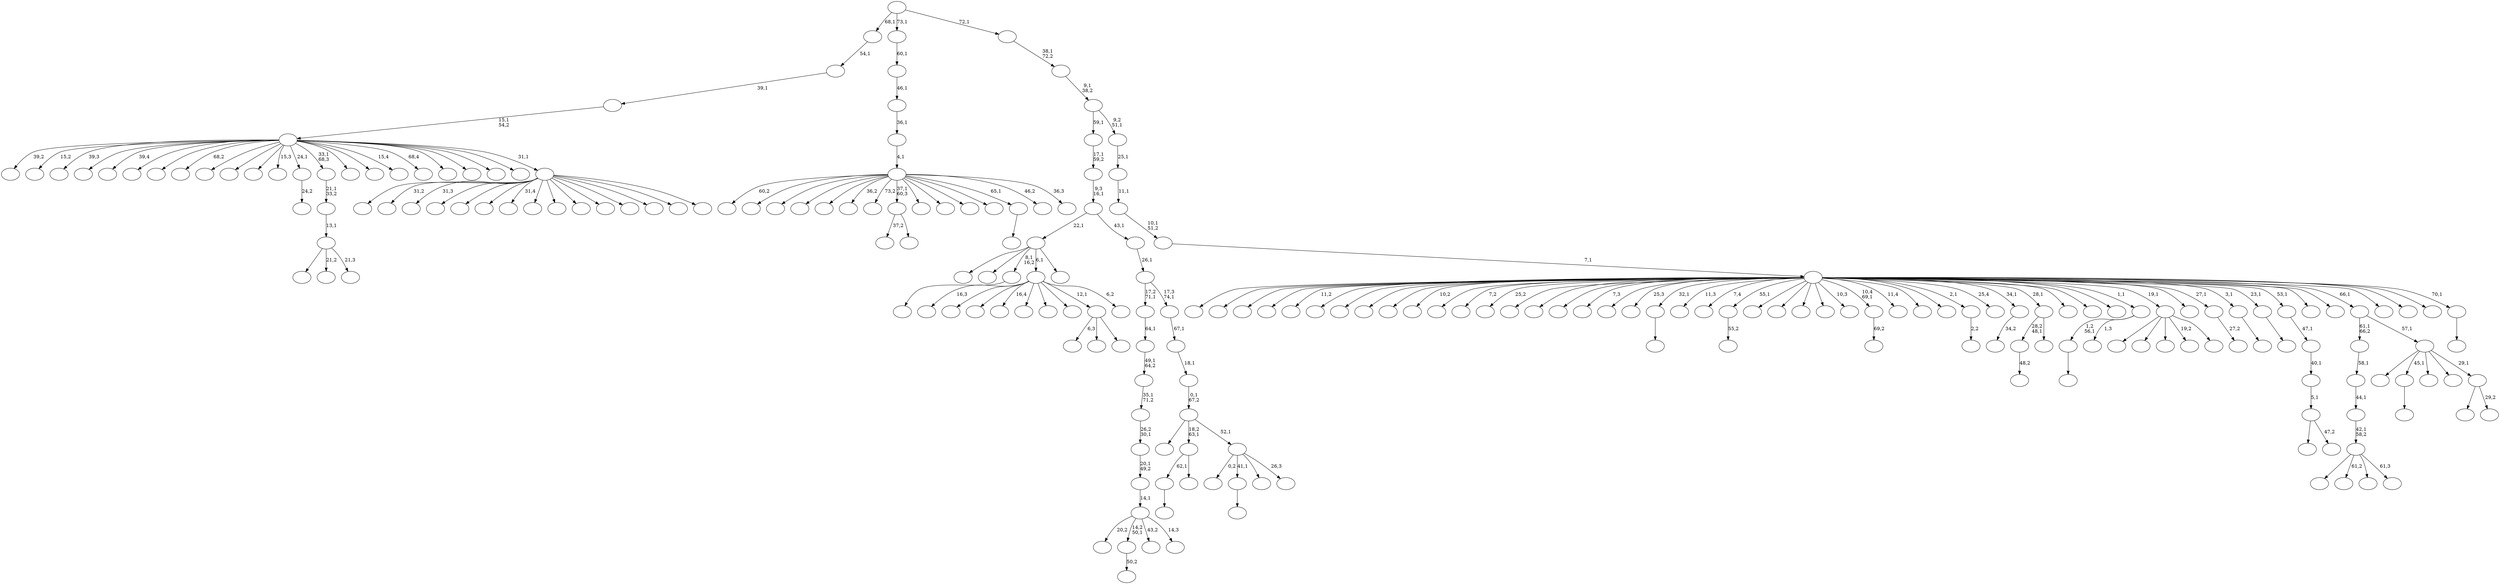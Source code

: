 digraph T {
	225 [label=""]
	224 [label=""]
	223 [label=""]
	222 [label=""]
	221 [label=""]
	220 [label=""]
	219 [label=""]
	218 [label=""]
	217 [label=""]
	216 [label=""]
	215 [label=""]
	214 [label=""]
	213 [label=""]
	212 [label=""]
	211 [label=""]
	210 [label=""]
	209 [label=""]
	208 [label=""]
	207 [label=""]
	206 [label=""]
	205 [label=""]
	204 [label=""]
	203 [label=""]
	202 [label=""]
	201 [label=""]
	200 [label=""]
	199 [label=""]
	198 [label=""]
	197 [label=""]
	196 [label=""]
	195 [label=""]
	194 [label=""]
	193 [label=""]
	192 [label=""]
	191 [label=""]
	190 [label=""]
	189 [label=""]
	188 [label=""]
	187 [label=""]
	186 [label=""]
	185 [label=""]
	184 [label=""]
	183 [label=""]
	182 [label=""]
	181 [label=""]
	180 [label=""]
	179 [label=""]
	178 [label=""]
	177 [label=""]
	176 [label=""]
	175 [label=""]
	174 [label=""]
	173 [label=""]
	172 [label=""]
	171 [label=""]
	170 [label=""]
	169 [label=""]
	168 [label=""]
	167 [label=""]
	166 [label=""]
	165 [label=""]
	164 [label=""]
	163 [label=""]
	162 [label=""]
	161 [label=""]
	160 [label=""]
	159 [label=""]
	158 [label=""]
	157 [label=""]
	156 [label=""]
	155 [label=""]
	154 [label=""]
	153 [label=""]
	152 [label=""]
	151 [label=""]
	150 [label=""]
	149 [label=""]
	148 [label=""]
	147 [label=""]
	146 [label=""]
	145 [label=""]
	144 [label=""]
	143 [label=""]
	142 [label=""]
	141 [label=""]
	140 [label=""]
	139 [label=""]
	138 [label=""]
	137 [label=""]
	136 [label=""]
	135 [label=""]
	134 [label=""]
	133 [label=""]
	132 [label=""]
	131 [label=""]
	130 [label=""]
	129 [label=""]
	128 [label=""]
	127 [label=""]
	126 [label=""]
	125 [label=""]
	124 [label=""]
	123 [label=""]
	122 [label=""]
	121 [label=""]
	120 [label=""]
	119 [label=""]
	118 [label=""]
	117 [label=""]
	116 [label=""]
	115 [label=""]
	114 [label=""]
	113 [label=""]
	112 [label=""]
	111 [label=""]
	110 [label=""]
	109 [label=""]
	108 [label=""]
	107 [label=""]
	106 [label=""]
	105 [label=""]
	104 [label=""]
	103 [label=""]
	102 [label=""]
	101 [label=""]
	100 [label=""]
	99 [label=""]
	98 [label=""]
	97 [label=""]
	96 [label=""]
	95 [label=""]
	94 [label=""]
	93 [label=""]
	92 [label=""]
	91 [label=""]
	90 [label=""]
	89 [label=""]
	88 [label=""]
	87 [label=""]
	86 [label=""]
	85 [label=""]
	84 [label=""]
	83 [label=""]
	82 [label=""]
	81 [label=""]
	80 [label=""]
	79 [label=""]
	78 [label=""]
	77 [label=""]
	76 [label=""]
	75 [label=""]
	74 [label=""]
	73 [label=""]
	72 [label=""]
	71 [label=""]
	70 [label=""]
	69 [label=""]
	68 [label=""]
	67 [label=""]
	66 [label=""]
	65 [label=""]
	64 [label=""]
	63 [label=""]
	62 [label=""]
	61 [label=""]
	60 [label=""]
	59 [label=""]
	58 [label=""]
	57 [label=""]
	56 [label=""]
	55 [label=""]
	54 [label=""]
	53 [label=""]
	52 [label=""]
	51 [label=""]
	50 [label=""]
	49 [label=""]
	48 [label=""]
	47 [label=""]
	46 [label=""]
	45 [label=""]
	44 [label=""]
	43 [label=""]
	42 [label=""]
	41 [label=""]
	40 [label=""]
	39 [label=""]
	38 [label=""]
	37 [label=""]
	36 [label=""]
	35 [label=""]
	34 [label=""]
	33 [label=""]
	32 [label=""]
	31 [label=""]
	30 [label=""]
	29 [label=""]
	28 [label=""]
	27 [label=""]
	26 [label=""]
	25 [label=""]
	24 [label=""]
	23 [label=""]
	22 [label=""]
	21 [label=""]
	20 [label=""]
	19 [label=""]
	18 [label=""]
	17 [label=""]
	16 [label=""]
	15 [label=""]
	14 [label=""]
	13 [label=""]
	12 [label=""]
	11 [label=""]
	10 [label=""]
	9 [label=""]
	8 [label=""]
	7 [label=""]
	6 [label=""]
	5 [label=""]
	4 [label=""]
	3 [label=""]
	2 [label=""]
	1 [label=""]
	0 [label=""]
	184 -> 185 [label="50,2"]
	179 -> 180 [label=""]
	175 -> 176 [label=""]
	164 -> 165 [label="55,2"]
	159 -> 160 [label=""]
	157 -> 158 [label=""]
	144 -> 145 [label=""]
	139 -> 140 [label="69,2"]
	128 -> 129 [label="2,2"]
	126 -> 127 [label="24,2"]
	124 -> 214 [label=""]
	124 -> 156 [label="21,2"]
	124 -> 125 [label="21,3"]
	123 -> 124 [label="13,1"]
	122 -> 123 [label="21,1\n33,2"]
	111 -> 112 [label="48,2"]
	109 -> 110 [label="34,2"]
	107 -> 111 [label="28,2\n48,1"]
	107 -> 108 [label=""]
	105 -> 106 [label=""]
	99 -> 205 [label=""]
	99 -> 170 [label="61,2"]
	99 -> 152 [label=""]
	99 -> 100 [label="61,3"]
	98 -> 99 [label="42,1\n58,2"]
	97 -> 98 [label="44,1"]
	96 -> 97 [label="58,1"]
	92 -> 159 [label="1,2\n56,1"]
	92 -> 93 [label="1,3"]
	90 -> 144 [label="62,1"]
	90 -> 91 [label=""]
	88 -> 221 [label="6,3"]
	88 -> 192 [label=""]
	88 -> 89 [label=""]
	86 -> 216 [label=""]
	86 -> 206 [label=""]
	86 -> 181 [label=""]
	86 -> 117 [label="19,2"]
	86 -> 87 [label=""]
	83 -> 84 [label="27,2"]
	80 -> 81 [label=""]
	78 -> 79 [label=""]
	76 -> 153 [label=""]
	76 -> 77 [label="47,2"]
	75 -> 76 [label="5,1"]
	74 -> 75 [label="40,1"]
	73 -> 74 [label="47,1"]
	68 -> 130 [label="37,2"]
	68 -> 69 [label=""]
	65 -> 167 [label=""]
	65 -> 66 [label="29,2"]
	64 -> 190 [label=""]
	64 -> 179 [label="45,1"]
	64 -> 171 [label=""]
	64 -> 113 [label=""]
	64 -> 65 [label="29,1"]
	63 -> 96 [label="61,1\n66,2"]
	63 -> 64 [label="57,1"]
	60 -> 222 [label="16,3"]
	60 -> 209 [label=""]
	60 -> 204 [label=""]
	60 -> 198 [label="16,4"]
	60 -> 162 [label=""]
	60 -> 141 [label=""]
	60 -> 134 [label=""]
	60 -> 88 [label="12,1"]
	60 -> 61 [label="6,2"]
	55 -> 213 [label="20,2"]
	55 -> 184 [label="14,2\n50,1"]
	55 -> 118 [label="43,2"]
	55 -> 56 [label="14,3"]
	54 -> 55 [label="14,1"]
	53 -> 54 [label="20,1\n49,2"]
	52 -> 53 [label="26,2\n30,1"]
	51 -> 52 [label="35,1\n71,2"]
	50 -> 51 [label="49,1\n64,2"]
	49 -> 50 [label="64,1"]
	47 -> 189 [label=""]
	47 -> 172 [label=""]
	47 -> 157 [label="8,1\n16,2"]
	47 -> 60 [label="6,1"]
	47 -> 48 [label=""]
	40 -> 41 [label=""]
	37 -> 149 [label="0,2"]
	37 -> 105 [label="41,1"]
	37 -> 103 [label=""]
	37 -> 38 [label="26,3"]
	36 -> 187 [label=""]
	36 -> 90 [label="18,2\n63,1"]
	36 -> 37 [label="52,1"]
	35 -> 36 [label="0,1\n67,2"]
	34 -> 35 [label="18,1"]
	33 -> 34 [label="67,1"]
	32 -> 49 [label="17,2\n71,1"]
	32 -> 33 [label="17,3\n74,1"]
	31 -> 32 [label="26,1"]
	30 -> 47 [label="22,1"]
	30 -> 31 [label="43,1"]
	29 -> 30 [label="9,3\n16,1"]
	28 -> 29 [label="17,1\n59,2"]
	21 -> 220 [label=""]
	21 -> 200 [label="31,2"]
	21 -> 199 [label="31,3"]
	21 -> 191 [label=""]
	21 -> 137 [label=""]
	21 -> 135 [label=""]
	21 -> 131 [label="31,4"]
	21 -> 116 [label=""]
	21 -> 115 [label=""]
	21 -> 70 [label=""]
	21 -> 59 [label=""]
	21 -> 58 [label=""]
	21 -> 26 [label=""]
	21 -> 23 [label=""]
	21 -> 22 [label=""]
	20 -> 217 [label="39,2"]
	20 -> 215 [label="15,2"]
	20 -> 211 [label="39,3"]
	20 -> 195 [label=""]
	20 -> 182 [label="39,4"]
	20 -> 173 [label=""]
	20 -> 169 [label=""]
	20 -> 161 [label="68,2"]
	20 -> 150 [label=""]
	20 -> 148 [label=""]
	20 -> 146 [label=""]
	20 -> 142 [label="15,3"]
	20 -> 126 [label="24,1"]
	20 -> 122 [label="33,1\n68,3"]
	20 -> 120 [label=""]
	20 -> 119 [label=""]
	20 -> 114 [label="15,4"]
	20 -> 82 [label="68,4"]
	20 -> 57 [label=""]
	20 -> 45 [label=""]
	20 -> 25 [label=""]
	20 -> 24 [label=""]
	20 -> 21 [label="31,1"]
	19 -> 20 [label="15,1\n54,2"]
	18 -> 19 [label="39,1"]
	17 -> 18 [label="54,1"]
	15 -> 225 [label="60,2"]
	15 -> 208 [label=""]
	15 -> 166 [label=""]
	15 -> 151 [label=""]
	15 -> 133 [label=""]
	15 -> 101 [label="36,2"]
	15 -> 94 [label="73,2"]
	15 -> 68 [label="37,1\n60,3"]
	15 -> 67 [label=""]
	15 -> 46 [label=""]
	15 -> 44 [label=""]
	15 -> 43 [label=""]
	15 -> 40 [label="65,1"]
	15 -> 39 [label="46,2"]
	15 -> 16 [label="36,3"]
	14 -> 15 [label="4,1"]
	13 -> 14 [label="36,1"]
	12 -> 13 [label="46,1"]
	11 -> 12 [label="60,1"]
	9 -> 10 [label=""]
	8 -> 224 [label=""]
	8 -> 223 [label=""]
	8 -> 219 [label=""]
	8 -> 218 [label=""]
	8 -> 212 [label="11,2"]
	8 -> 210 [label=""]
	8 -> 207 [label=""]
	8 -> 203 [label=""]
	8 -> 202 [label=""]
	8 -> 201 [label="10,2"]
	8 -> 197 [label=""]
	8 -> 196 [label="7,2"]
	8 -> 194 [label="25,2"]
	8 -> 193 [label=""]
	8 -> 188 [label=""]
	8 -> 186 [label=""]
	8 -> 183 [label="7,3"]
	8 -> 178 [label=""]
	8 -> 177 [label="25,3"]
	8 -> 175 [label="32,1"]
	8 -> 174 [label="11,3"]
	8 -> 168 [label="7,4"]
	8 -> 164 [label="55,1"]
	8 -> 163 [label=""]
	8 -> 155 [label=""]
	8 -> 154 [label=""]
	8 -> 147 [label=""]
	8 -> 143 [label="10,3"]
	8 -> 139 [label="10,4\n69,1"]
	8 -> 138 [label="11,4"]
	8 -> 136 [label=""]
	8 -> 132 [label=""]
	8 -> 128 [label="2,1"]
	8 -> 121 [label="25,4"]
	8 -> 109 [label="34,1"]
	8 -> 107 [label="28,1"]
	8 -> 104 [label=""]
	8 -> 102 [label=""]
	8 -> 95 [label=""]
	8 -> 92 [label="1,1"]
	8 -> 86 [label="19,1"]
	8 -> 85 [label=""]
	8 -> 83 [label="27,1"]
	8 -> 80 [label="3,1"]
	8 -> 78 [label="23,1"]
	8 -> 73 [label="53,1"]
	8 -> 72 [label=""]
	8 -> 71 [label=""]
	8 -> 63 [label="66,1"]
	8 -> 62 [label=""]
	8 -> 42 [label=""]
	8 -> 27 [label=""]
	8 -> 9 [label="70,1"]
	7 -> 8 [label="7,1"]
	6 -> 7 [label="10,1\n51,2"]
	5 -> 6 [label="11,1"]
	4 -> 5 [label="25,1"]
	3 -> 28 [label="59,1"]
	3 -> 4 [label="9,2\n51,1"]
	2 -> 3 [label="9,1\n38,2"]
	1 -> 2 [label="38,1\n72,2"]
	0 -> 17 [label="68,1"]
	0 -> 11 [label="73,1"]
	0 -> 1 [label="72,1"]
}
